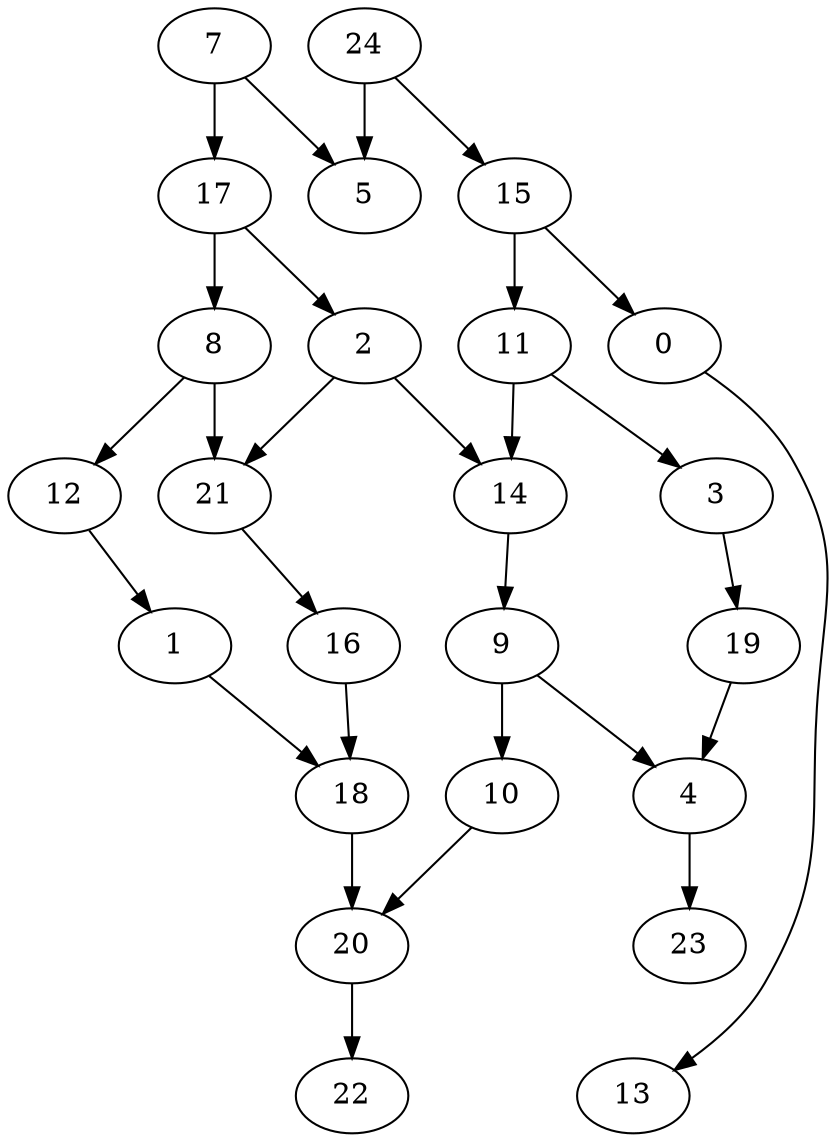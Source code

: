 digraph G {
    0;
    13;
    1;
    18;
    20;
    22;
    2;
    14;
    21;
    9;
    16;
    4;
    10;
    3;
    19;
    23;
    7;
    5;
    17;
    8;
    24;
    15;
    11;
    12;
    0 -> 13 [weight=0];
    1 -> 18 [weight=0];
    18 -> 20 [weight=3];
    20 -> 22 [weight=1];
    2 -> 14 [weight=0];
    2 -> 21 [weight=0];
    14 -> 9 [weight=0];
    21 -> 16 [weight=0];
    9 -> 4 [weight=0];
    9 -> 10 [weight=1];
    16 -> 18 [weight=0];
    4 -> 23 [weight=1];
    10 -> 20 [weight=0];
    3 -> 19 [weight=0];
    19 -> 4 [weight=0];
    7 -> 5 [weight=0];
    7 -> 17 [weight=0];
    17 -> 2 [weight=0];
    17 -> 8 [weight=0];
    8 -> 21 [weight=2];
    8 -> 12 [weight=0];
    24 -> 5 [weight=2];
    24 -> 15 [weight=1];
    15 -> 0 [weight=1];
    15 -> 11 [weight=1];
    11 -> 14 [weight=0];
    11 -> 3 [weight=0];
    12 -> 1 [weight=0];
}
